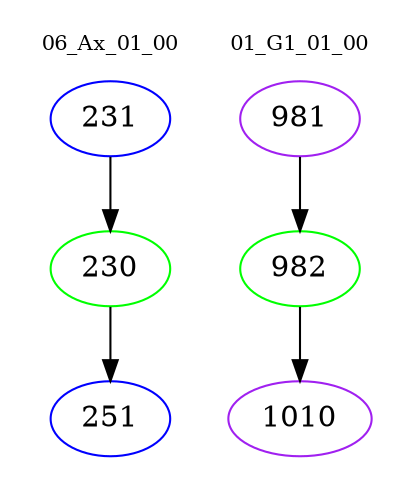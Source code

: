 digraph{
subgraph cluster_0 {
color = white
label = "06_Ax_01_00";
fontsize=10;
T0_231 [label="231", color="blue"]
T0_231 -> T0_230 [color="black"]
T0_230 [label="230", color="green"]
T0_230 -> T0_251 [color="black"]
T0_251 [label="251", color="blue"]
}
subgraph cluster_1 {
color = white
label = "01_G1_01_00";
fontsize=10;
T1_981 [label="981", color="purple"]
T1_981 -> T1_982 [color="black"]
T1_982 [label="982", color="green"]
T1_982 -> T1_1010 [color="black"]
T1_1010 [label="1010", color="purple"]
}
}

